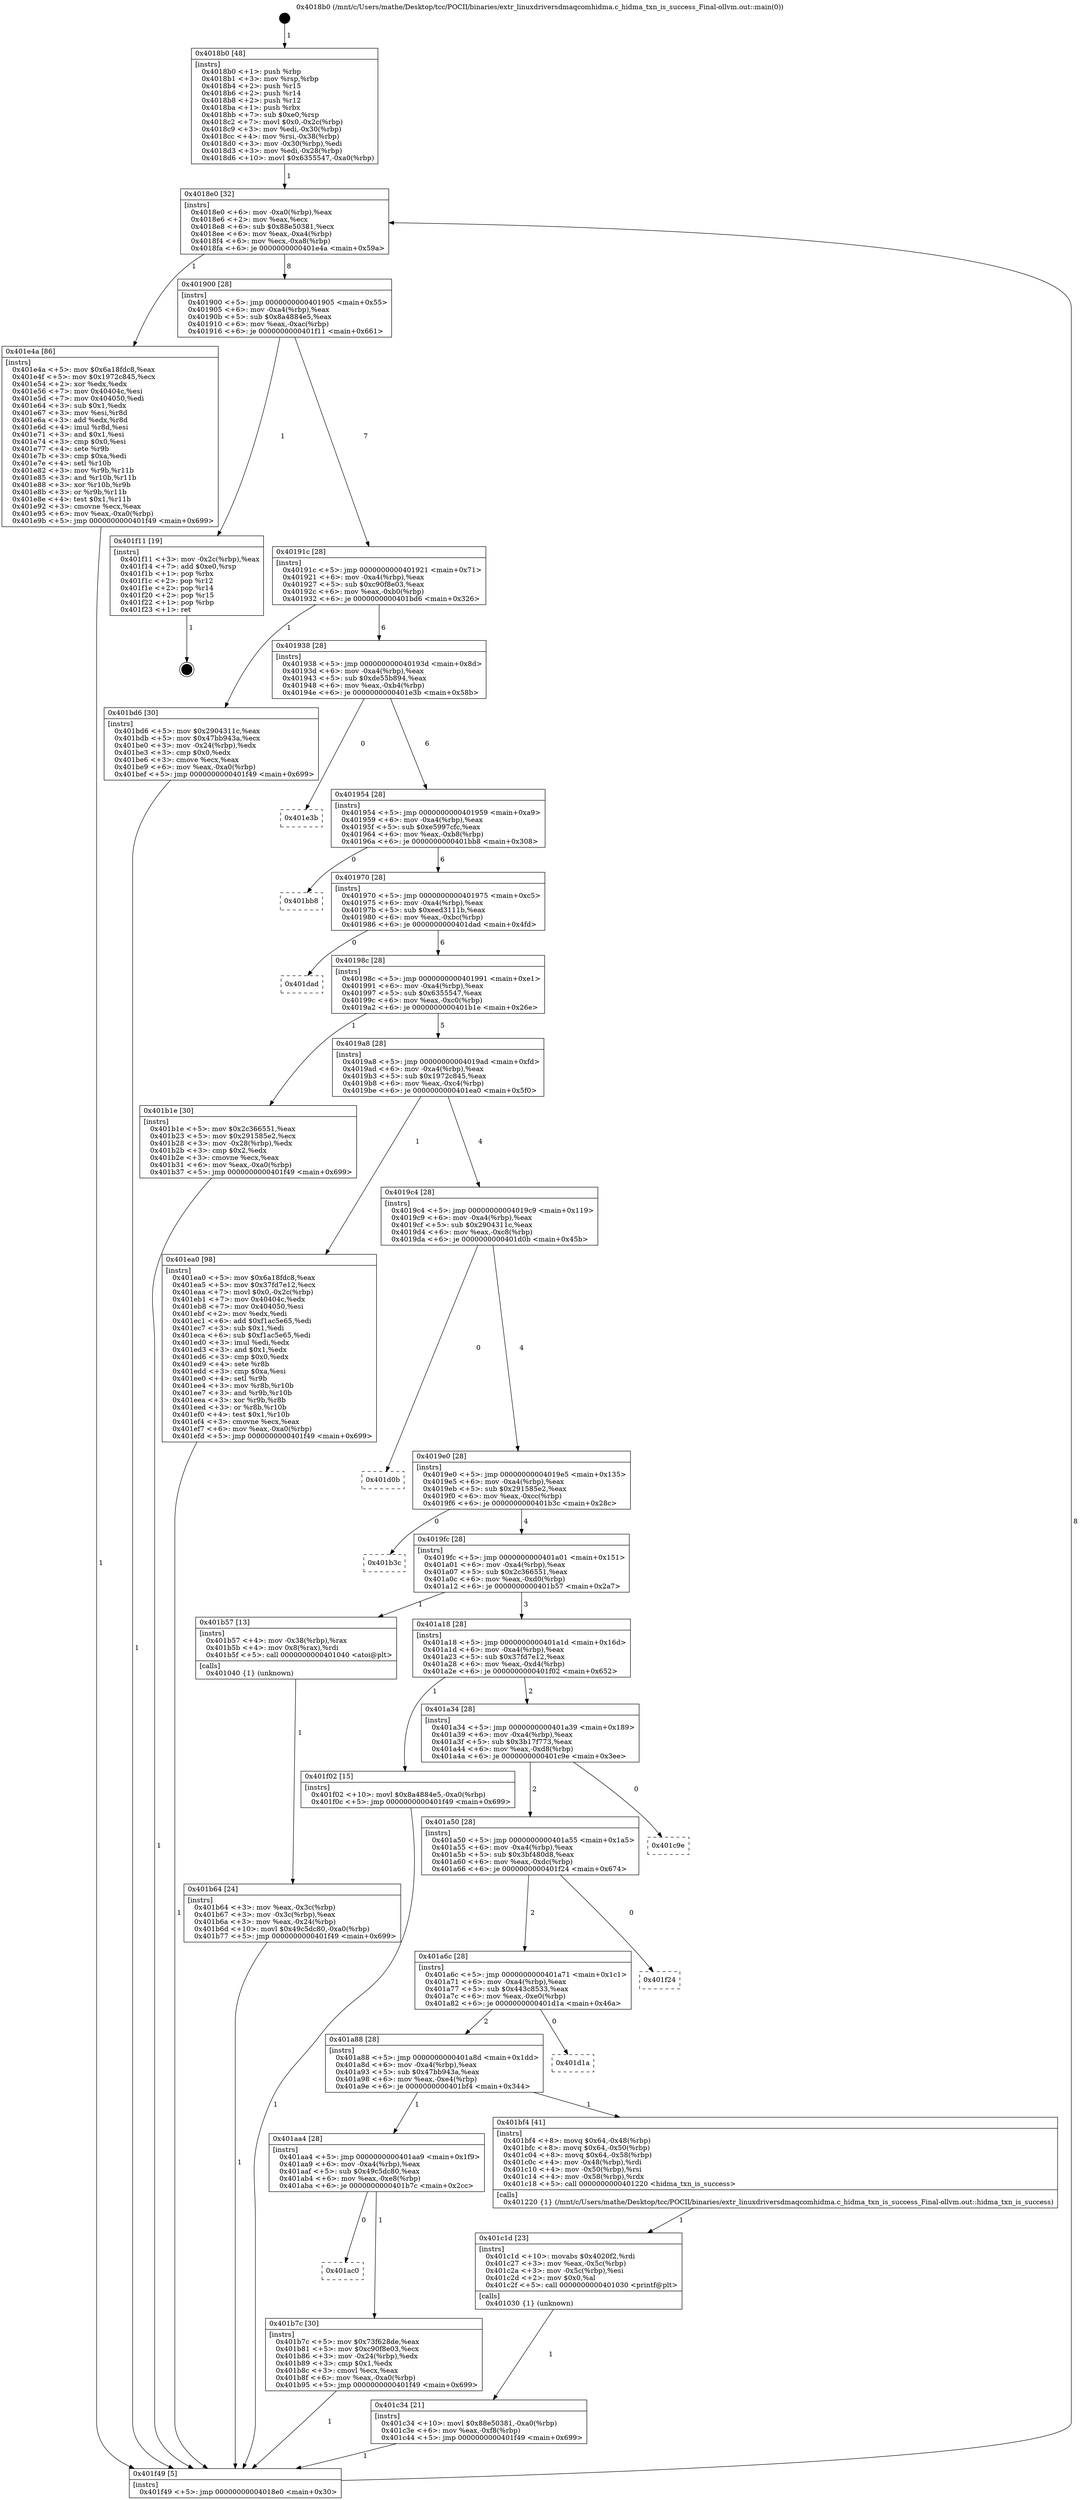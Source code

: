 digraph "0x4018b0" {
  label = "0x4018b0 (/mnt/c/Users/mathe/Desktop/tcc/POCII/binaries/extr_linuxdriversdmaqcomhidma.c_hidma_txn_is_success_Final-ollvm.out::main(0))"
  labelloc = "t"
  node[shape=record]

  Entry [label="",width=0.3,height=0.3,shape=circle,fillcolor=black,style=filled]
  "0x4018e0" [label="{
     0x4018e0 [32]\l
     | [instrs]\l
     &nbsp;&nbsp;0x4018e0 \<+6\>: mov -0xa0(%rbp),%eax\l
     &nbsp;&nbsp;0x4018e6 \<+2\>: mov %eax,%ecx\l
     &nbsp;&nbsp;0x4018e8 \<+6\>: sub $0x88e50381,%ecx\l
     &nbsp;&nbsp;0x4018ee \<+6\>: mov %eax,-0xa4(%rbp)\l
     &nbsp;&nbsp;0x4018f4 \<+6\>: mov %ecx,-0xa8(%rbp)\l
     &nbsp;&nbsp;0x4018fa \<+6\>: je 0000000000401e4a \<main+0x59a\>\l
  }"]
  "0x401e4a" [label="{
     0x401e4a [86]\l
     | [instrs]\l
     &nbsp;&nbsp;0x401e4a \<+5\>: mov $0x6a18fdc8,%eax\l
     &nbsp;&nbsp;0x401e4f \<+5\>: mov $0x1972c845,%ecx\l
     &nbsp;&nbsp;0x401e54 \<+2\>: xor %edx,%edx\l
     &nbsp;&nbsp;0x401e56 \<+7\>: mov 0x40404c,%esi\l
     &nbsp;&nbsp;0x401e5d \<+7\>: mov 0x404050,%edi\l
     &nbsp;&nbsp;0x401e64 \<+3\>: sub $0x1,%edx\l
     &nbsp;&nbsp;0x401e67 \<+3\>: mov %esi,%r8d\l
     &nbsp;&nbsp;0x401e6a \<+3\>: add %edx,%r8d\l
     &nbsp;&nbsp;0x401e6d \<+4\>: imul %r8d,%esi\l
     &nbsp;&nbsp;0x401e71 \<+3\>: and $0x1,%esi\l
     &nbsp;&nbsp;0x401e74 \<+3\>: cmp $0x0,%esi\l
     &nbsp;&nbsp;0x401e77 \<+4\>: sete %r9b\l
     &nbsp;&nbsp;0x401e7b \<+3\>: cmp $0xa,%edi\l
     &nbsp;&nbsp;0x401e7e \<+4\>: setl %r10b\l
     &nbsp;&nbsp;0x401e82 \<+3\>: mov %r9b,%r11b\l
     &nbsp;&nbsp;0x401e85 \<+3\>: and %r10b,%r11b\l
     &nbsp;&nbsp;0x401e88 \<+3\>: xor %r10b,%r9b\l
     &nbsp;&nbsp;0x401e8b \<+3\>: or %r9b,%r11b\l
     &nbsp;&nbsp;0x401e8e \<+4\>: test $0x1,%r11b\l
     &nbsp;&nbsp;0x401e92 \<+3\>: cmovne %ecx,%eax\l
     &nbsp;&nbsp;0x401e95 \<+6\>: mov %eax,-0xa0(%rbp)\l
     &nbsp;&nbsp;0x401e9b \<+5\>: jmp 0000000000401f49 \<main+0x699\>\l
  }"]
  "0x401900" [label="{
     0x401900 [28]\l
     | [instrs]\l
     &nbsp;&nbsp;0x401900 \<+5\>: jmp 0000000000401905 \<main+0x55\>\l
     &nbsp;&nbsp;0x401905 \<+6\>: mov -0xa4(%rbp),%eax\l
     &nbsp;&nbsp;0x40190b \<+5\>: sub $0x8a4884e5,%eax\l
     &nbsp;&nbsp;0x401910 \<+6\>: mov %eax,-0xac(%rbp)\l
     &nbsp;&nbsp;0x401916 \<+6\>: je 0000000000401f11 \<main+0x661\>\l
  }"]
  Exit [label="",width=0.3,height=0.3,shape=circle,fillcolor=black,style=filled,peripheries=2]
  "0x401f11" [label="{
     0x401f11 [19]\l
     | [instrs]\l
     &nbsp;&nbsp;0x401f11 \<+3\>: mov -0x2c(%rbp),%eax\l
     &nbsp;&nbsp;0x401f14 \<+7\>: add $0xe0,%rsp\l
     &nbsp;&nbsp;0x401f1b \<+1\>: pop %rbx\l
     &nbsp;&nbsp;0x401f1c \<+2\>: pop %r12\l
     &nbsp;&nbsp;0x401f1e \<+2\>: pop %r14\l
     &nbsp;&nbsp;0x401f20 \<+2\>: pop %r15\l
     &nbsp;&nbsp;0x401f22 \<+1\>: pop %rbp\l
     &nbsp;&nbsp;0x401f23 \<+1\>: ret\l
  }"]
  "0x40191c" [label="{
     0x40191c [28]\l
     | [instrs]\l
     &nbsp;&nbsp;0x40191c \<+5\>: jmp 0000000000401921 \<main+0x71\>\l
     &nbsp;&nbsp;0x401921 \<+6\>: mov -0xa4(%rbp),%eax\l
     &nbsp;&nbsp;0x401927 \<+5\>: sub $0xc90f8e03,%eax\l
     &nbsp;&nbsp;0x40192c \<+6\>: mov %eax,-0xb0(%rbp)\l
     &nbsp;&nbsp;0x401932 \<+6\>: je 0000000000401bd6 \<main+0x326\>\l
  }"]
  "0x401c34" [label="{
     0x401c34 [21]\l
     | [instrs]\l
     &nbsp;&nbsp;0x401c34 \<+10\>: movl $0x88e50381,-0xa0(%rbp)\l
     &nbsp;&nbsp;0x401c3e \<+6\>: mov %eax,-0xf8(%rbp)\l
     &nbsp;&nbsp;0x401c44 \<+5\>: jmp 0000000000401f49 \<main+0x699\>\l
  }"]
  "0x401bd6" [label="{
     0x401bd6 [30]\l
     | [instrs]\l
     &nbsp;&nbsp;0x401bd6 \<+5\>: mov $0x2904311c,%eax\l
     &nbsp;&nbsp;0x401bdb \<+5\>: mov $0x47bb943a,%ecx\l
     &nbsp;&nbsp;0x401be0 \<+3\>: mov -0x24(%rbp),%edx\l
     &nbsp;&nbsp;0x401be3 \<+3\>: cmp $0x0,%edx\l
     &nbsp;&nbsp;0x401be6 \<+3\>: cmove %ecx,%eax\l
     &nbsp;&nbsp;0x401be9 \<+6\>: mov %eax,-0xa0(%rbp)\l
     &nbsp;&nbsp;0x401bef \<+5\>: jmp 0000000000401f49 \<main+0x699\>\l
  }"]
  "0x401938" [label="{
     0x401938 [28]\l
     | [instrs]\l
     &nbsp;&nbsp;0x401938 \<+5\>: jmp 000000000040193d \<main+0x8d\>\l
     &nbsp;&nbsp;0x40193d \<+6\>: mov -0xa4(%rbp),%eax\l
     &nbsp;&nbsp;0x401943 \<+5\>: sub $0xde55b894,%eax\l
     &nbsp;&nbsp;0x401948 \<+6\>: mov %eax,-0xb4(%rbp)\l
     &nbsp;&nbsp;0x40194e \<+6\>: je 0000000000401e3b \<main+0x58b\>\l
  }"]
  "0x401c1d" [label="{
     0x401c1d [23]\l
     | [instrs]\l
     &nbsp;&nbsp;0x401c1d \<+10\>: movabs $0x4020f2,%rdi\l
     &nbsp;&nbsp;0x401c27 \<+3\>: mov %eax,-0x5c(%rbp)\l
     &nbsp;&nbsp;0x401c2a \<+3\>: mov -0x5c(%rbp),%esi\l
     &nbsp;&nbsp;0x401c2d \<+2\>: mov $0x0,%al\l
     &nbsp;&nbsp;0x401c2f \<+5\>: call 0000000000401030 \<printf@plt\>\l
     | [calls]\l
     &nbsp;&nbsp;0x401030 \{1\} (unknown)\l
  }"]
  "0x401e3b" [label="{
     0x401e3b\l
  }", style=dashed]
  "0x401954" [label="{
     0x401954 [28]\l
     | [instrs]\l
     &nbsp;&nbsp;0x401954 \<+5\>: jmp 0000000000401959 \<main+0xa9\>\l
     &nbsp;&nbsp;0x401959 \<+6\>: mov -0xa4(%rbp),%eax\l
     &nbsp;&nbsp;0x40195f \<+5\>: sub $0xe5997cfc,%eax\l
     &nbsp;&nbsp;0x401964 \<+6\>: mov %eax,-0xb8(%rbp)\l
     &nbsp;&nbsp;0x40196a \<+6\>: je 0000000000401bb8 \<main+0x308\>\l
  }"]
  "0x401ac0" [label="{
     0x401ac0\l
  }", style=dashed]
  "0x401bb8" [label="{
     0x401bb8\l
  }", style=dashed]
  "0x401970" [label="{
     0x401970 [28]\l
     | [instrs]\l
     &nbsp;&nbsp;0x401970 \<+5\>: jmp 0000000000401975 \<main+0xc5\>\l
     &nbsp;&nbsp;0x401975 \<+6\>: mov -0xa4(%rbp),%eax\l
     &nbsp;&nbsp;0x40197b \<+5\>: sub $0xeed3111b,%eax\l
     &nbsp;&nbsp;0x401980 \<+6\>: mov %eax,-0xbc(%rbp)\l
     &nbsp;&nbsp;0x401986 \<+6\>: je 0000000000401dad \<main+0x4fd\>\l
  }"]
  "0x401b7c" [label="{
     0x401b7c [30]\l
     | [instrs]\l
     &nbsp;&nbsp;0x401b7c \<+5\>: mov $0x73f628de,%eax\l
     &nbsp;&nbsp;0x401b81 \<+5\>: mov $0xc90f8e03,%ecx\l
     &nbsp;&nbsp;0x401b86 \<+3\>: mov -0x24(%rbp),%edx\l
     &nbsp;&nbsp;0x401b89 \<+3\>: cmp $0x1,%edx\l
     &nbsp;&nbsp;0x401b8c \<+3\>: cmovl %ecx,%eax\l
     &nbsp;&nbsp;0x401b8f \<+6\>: mov %eax,-0xa0(%rbp)\l
     &nbsp;&nbsp;0x401b95 \<+5\>: jmp 0000000000401f49 \<main+0x699\>\l
  }"]
  "0x401dad" [label="{
     0x401dad\l
  }", style=dashed]
  "0x40198c" [label="{
     0x40198c [28]\l
     | [instrs]\l
     &nbsp;&nbsp;0x40198c \<+5\>: jmp 0000000000401991 \<main+0xe1\>\l
     &nbsp;&nbsp;0x401991 \<+6\>: mov -0xa4(%rbp),%eax\l
     &nbsp;&nbsp;0x401997 \<+5\>: sub $0x6355547,%eax\l
     &nbsp;&nbsp;0x40199c \<+6\>: mov %eax,-0xc0(%rbp)\l
     &nbsp;&nbsp;0x4019a2 \<+6\>: je 0000000000401b1e \<main+0x26e\>\l
  }"]
  "0x401aa4" [label="{
     0x401aa4 [28]\l
     | [instrs]\l
     &nbsp;&nbsp;0x401aa4 \<+5\>: jmp 0000000000401aa9 \<main+0x1f9\>\l
     &nbsp;&nbsp;0x401aa9 \<+6\>: mov -0xa4(%rbp),%eax\l
     &nbsp;&nbsp;0x401aaf \<+5\>: sub $0x49c5dc80,%eax\l
     &nbsp;&nbsp;0x401ab4 \<+6\>: mov %eax,-0xe8(%rbp)\l
     &nbsp;&nbsp;0x401aba \<+6\>: je 0000000000401b7c \<main+0x2cc\>\l
  }"]
  "0x401b1e" [label="{
     0x401b1e [30]\l
     | [instrs]\l
     &nbsp;&nbsp;0x401b1e \<+5\>: mov $0x2c366551,%eax\l
     &nbsp;&nbsp;0x401b23 \<+5\>: mov $0x291585e2,%ecx\l
     &nbsp;&nbsp;0x401b28 \<+3\>: mov -0x28(%rbp),%edx\l
     &nbsp;&nbsp;0x401b2b \<+3\>: cmp $0x2,%edx\l
     &nbsp;&nbsp;0x401b2e \<+3\>: cmovne %ecx,%eax\l
     &nbsp;&nbsp;0x401b31 \<+6\>: mov %eax,-0xa0(%rbp)\l
     &nbsp;&nbsp;0x401b37 \<+5\>: jmp 0000000000401f49 \<main+0x699\>\l
  }"]
  "0x4019a8" [label="{
     0x4019a8 [28]\l
     | [instrs]\l
     &nbsp;&nbsp;0x4019a8 \<+5\>: jmp 00000000004019ad \<main+0xfd\>\l
     &nbsp;&nbsp;0x4019ad \<+6\>: mov -0xa4(%rbp),%eax\l
     &nbsp;&nbsp;0x4019b3 \<+5\>: sub $0x1972c845,%eax\l
     &nbsp;&nbsp;0x4019b8 \<+6\>: mov %eax,-0xc4(%rbp)\l
     &nbsp;&nbsp;0x4019be \<+6\>: je 0000000000401ea0 \<main+0x5f0\>\l
  }"]
  "0x401f49" [label="{
     0x401f49 [5]\l
     | [instrs]\l
     &nbsp;&nbsp;0x401f49 \<+5\>: jmp 00000000004018e0 \<main+0x30\>\l
  }"]
  "0x4018b0" [label="{
     0x4018b0 [48]\l
     | [instrs]\l
     &nbsp;&nbsp;0x4018b0 \<+1\>: push %rbp\l
     &nbsp;&nbsp;0x4018b1 \<+3\>: mov %rsp,%rbp\l
     &nbsp;&nbsp;0x4018b4 \<+2\>: push %r15\l
     &nbsp;&nbsp;0x4018b6 \<+2\>: push %r14\l
     &nbsp;&nbsp;0x4018b8 \<+2\>: push %r12\l
     &nbsp;&nbsp;0x4018ba \<+1\>: push %rbx\l
     &nbsp;&nbsp;0x4018bb \<+7\>: sub $0xe0,%rsp\l
     &nbsp;&nbsp;0x4018c2 \<+7\>: movl $0x0,-0x2c(%rbp)\l
     &nbsp;&nbsp;0x4018c9 \<+3\>: mov %edi,-0x30(%rbp)\l
     &nbsp;&nbsp;0x4018cc \<+4\>: mov %rsi,-0x38(%rbp)\l
     &nbsp;&nbsp;0x4018d0 \<+3\>: mov -0x30(%rbp),%edi\l
     &nbsp;&nbsp;0x4018d3 \<+3\>: mov %edi,-0x28(%rbp)\l
     &nbsp;&nbsp;0x4018d6 \<+10\>: movl $0x6355547,-0xa0(%rbp)\l
  }"]
  "0x401bf4" [label="{
     0x401bf4 [41]\l
     | [instrs]\l
     &nbsp;&nbsp;0x401bf4 \<+8\>: movq $0x64,-0x48(%rbp)\l
     &nbsp;&nbsp;0x401bfc \<+8\>: movq $0x64,-0x50(%rbp)\l
     &nbsp;&nbsp;0x401c04 \<+8\>: movq $0x64,-0x58(%rbp)\l
     &nbsp;&nbsp;0x401c0c \<+4\>: mov -0x48(%rbp),%rdi\l
     &nbsp;&nbsp;0x401c10 \<+4\>: mov -0x50(%rbp),%rsi\l
     &nbsp;&nbsp;0x401c14 \<+4\>: mov -0x58(%rbp),%rdx\l
     &nbsp;&nbsp;0x401c18 \<+5\>: call 0000000000401220 \<hidma_txn_is_success\>\l
     | [calls]\l
     &nbsp;&nbsp;0x401220 \{1\} (/mnt/c/Users/mathe/Desktop/tcc/POCII/binaries/extr_linuxdriversdmaqcomhidma.c_hidma_txn_is_success_Final-ollvm.out::hidma_txn_is_success)\l
  }"]
  "0x401ea0" [label="{
     0x401ea0 [98]\l
     | [instrs]\l
     &nbsp;&nbsp;0x401ea0 \<+5\>: mov $0x6a18fdc8,%eax\l
     &nbsp;&nbsp;0x401ea5 \<+5\>: mov $0x37fd7e12,%ecx\l
     &nbsp;&nbsp;0x401eaa \<+7\>: movl $0x0,-0x2c(%rbp)\l
     &nbsp;&nbsp;0x401eb1 \<+7\>: mov 0x40404c,%edx\l
     &nbsp;&nbsp;0x401eb8 \<+7\>: mov 0x404050,%esi\l
     &nbsp;&nbsp;0x401ebf \<+2\>: mov %edx,%edi\l
     &nbsp;&nbsp;0x401ec1 \<+6\>: add $0xf1ac5e65,%edi\l
     &nbsp;&nbsp;0x401ec7 \<+3\>: sub $0x1,%edi\l
     &nbsp;&nbsp;0x401eca \<+6\>: sub $0xf1ac5e65,%edi\l
     &nbsp;&nbsp;0x401ed0 \<+3\>: imul %edi,%edx\l
     &nbsp;&nbsp;0x401ed3 \<+3\>: and $0x1,%edx\l
     &nbsp;&nbsp;0x401ed6 \<+3\>: cmp $0x0,%edx\l
     &nbsp;&nbsp;0x401ed9 \<+4\>: sete %r8b\l
     &nbsp;&nbsp;0x401edd \<+3\>: cmp $0xa,%esi\l
     &nbsp;&nbsp;0x401ee0 \<+4\>: setl %r9b\l
     &nbsp;&nbsp;0x401ee4 \<+3\>: mov %r8b,%r10b\l
     &nbsp;&nbsp;0x401ee7 \<+3\>: and %r9b,%r10b\l
     &nbsp;&nbsp;0x401eea \<+3\>: xor %r9b,%r8b\l
     &nbsp;&nbsp;0x401eed \<+3\>: or %r8b,%r10b\l
     &nbsp;&nbsp;0x401ef0 \<+4\>: test $0x1,%r10b\l
     &nbsp;&nbsp;0x401ef4 \<+3\>: cmovne %ecx,%eax\l
     &nbsp;&nbsp;0x401ef7 \<+6\>: mov %eax,-0xa0(%rbp)\l
     &nbsp;&nbsp;0x401efd \<+5\>: jmp 0000000000401f49 \<main+0x699\>\l
  }"]
  "0x4019c4" [label="{
     0x4019c4 [28]\l
     | [instrs]\l
     &nbsp;&nbsp;0x4019c4 \<+5\>: jmp 00000000004019c9 \<main+0x119\>\l
     &nbsp;&nbsp;0x4019c9 \<+6\>: mov -0xa4(%rbp),%eax\l
     &nbsp;&nbsp;0x4019cf \<+5\>: sub $0x2904311c,%eax\l
     &nbsp;&nbsp;0x4019d4 \<+6\>: mov %eax,-0xc8(%rbp)\l
     &nbsp;&nbsp;0x4019da \<+6\>: je 0000000000401d0b \<main+0x45b\>\l
  }"]
  "0x401a88" [label="{
     0x401a88 [28]\l
     | [instrs]\l
     &nbsp;&nbsp;0x401a88 \<+5\>: jmp 0000000000401a8d \<main+0x1dd\>\l
     &nbsp;&nbsp;0x401a8d \<+6\>: mov -0xa4(%rbp),%eax\l
     &nbsp;&nbsp;0x401a93 \<+5\>: sub $0x47bb943a,%eax\l
     &nbsp;&nbsp;0x401a98 \<+6\>: mov %eax,-0xe4(%rbp)\l
     &nbsp;&nbsp;0x401a9e \<+6\>: je 0000000000401bf4 \<main+0x344\>\l
  }"]
  "0x401d0b" [label="{
     0x401d0b\l
  }", style=dashed]
  "0x4019e0" [label="{
     0x4019e0 [28]\l
     | [instrs]\l
     &nbsp;&nbsp;0x4019e0 \<+5\>: jmp 00000000004019e5 \<main+0x135\>\l
     &nbsp;&nbsp;0x4019e5 \<+6\>: mov -0xa4(%rbp),%eax\l
     &nbsp;&nbsp;0x4019eb \<+5\>: sub $0x291585e2,%eax\l
     &nbsp;&nbsp;0x4019f0 \<+6\>: mov %eax,-0xcc(%rbp)\l
     &nbsp;&nbsp;0x4019f6 \<+6\>: je 0000000000401b3c \<main+0x28c\>\l
  }"]
  "0x401d1a" [label="{
     0x401d1a\l
  }", style=dashed]
  "0x401b3c" [label="{
     0x401b3c\l
  }", style=dashed]
  "0x4019fc" [label="{
     0x4019fc [28]\l
     | [instrs]\l
     &nbsp;&nbsp;0x4019fc \<+5\>: jmp 0000000000401a01 \<main+0x151\>\l
     &nbsp;&nbsp;0x401a01 \<+6\>: mov -0xa4(%rbp),%eax\l
     &nbsp;&nbsp;0x401a07 \<+5\>: sub $0x2c366551,%eax\l
     &nbsp;&nbsp;0x401a0c \<+6\>: mov %eax,-0xd0(%rbp)\l
     &nbsp;&nbsp;0x401a12 \<+6\>: je 0000000000401b57 \<main+0x2a7\>\l
  }"]
  "0x401a6c" [label="{
     0x401a6c [28]\l
     | [instrs]\l
     &nbsp;&nbsp;0x401a6c \<+5\>: jmp 0000000000401a71 \<main+0x1c1\>\l
     &nbsp;&nbsp;0x401a71 \<+6\>: mov -0xa4(%rbp),%eax\l
     &nbsp;&nbsp;0x401a77 \<+5\>: sub $0x443c8533,%eax\l
     &nbsp;&nbsp;0x401a7c \<+6\>: mov %eax,-0xe0(%rbp)\l
     &nbsp;&nbsp;0x401a82 \<+6\>: je 0000000000401d1a \<main+0x46a\>\l
  }"]
  "0x401b57" [label="{
     0x401b57 [13]\l
     | [instrs]\l
     &nbsp;&nbsp;0x401b57 \<+4\>: mov -0x38(%rbp),%rax\l
     &nbsp;&nbsp;0x401b5b \<+4\>: mov 0x8(%rax),%rdi\l
     &nbsp;&nbsp;0x401b5f \<+5\>: call 0000000000401040 \<atoi@plt\>\l
     | [calls]\l
     &nbsp;&nbsp;0x401040 \{1\} (unknown)\l
  }"]
  "0x401a18" [label="{
     0x401a18 [28]\l
     | [instrs]\l
     &nbsp;&nbsp;0x401a18 \<+5\>: jmp 0000000000401a1d \<main+0x16d\>\l
     &nbsp;&nbsp;0x401a1d \<+6\>: mov -0xa4(%rbp),%eax\l
     &nbsp;&nbsp;0x401a23 \<+5\>: sub $0x37fd7e12,%eax\l
     &nbsp;&nbsp;0x401a28 \<+6\>: mov %eax,-0xd4(%rbp)\l
     &nbsp;&nbsp;0x401a2e \<+6\>: je 0000000000401f02 \<main+0x652\>\l
  }"]
  "0x401b64" [label="{
     0x401b64 [24]\l
     | [instrs]\l
     &nbsp;&nbsp;0x401b64 \<+3\>: mov %eax,-0x3c(%rbp)\l
     &nbsp;&nbsp;0x401b67 \<+3\>: mov -0x3c(%rbp),%eax\l
     &nbsp;&nbsp;0x401b6a \<+3\>: mov %eax,-0x24(%rbp)\l
     &nbsp;&nbsp;0x401b6d \<+10\>: movl $0x49c5dc80,-0xa0(%rbp)\l
     &nbsp;&nbsp;0x401b77 \<+5\>: jmp 0000000000401f49 \<main+0x699\>\l
  }"]
  "0x401f24" [label="{
     0x401f24\l
  }", style=dashed]
  "0x401f02" [label="{
     0x401f02 [15]\l
     | [instrs]\l
     &nbsp;&nbsp;0x401f02 \<+10\>: movl $0x8a4884e5,-0xa0(%rbp)\l
     &nbsp;&nbsp;0x401f0c \<+5\>: jmp 0000000000401f49 \<main+0x699\>\l
  }"]
  "0x401a34" [label="{
     0x401a34 [28]\l
     | [instrs]\l
     &nbsp;&nbsp;0x401a34 \<+5\>: jmp 0000000000401a39 \<main+0x189\>\l
     &nbsp;&nbsp;0x401a39 \<+6\>: mov -0xa4(%rbp),%eax\l
     &nbsp;&nbsp;0x401a3f \<+5\>: sub $0x3b17f773,%eax\l
     &nbsp;&nbsp;0x401a44 \<+6\>: mov %eax,-0xd8(%rbp)\l
     &nbsp;&nbsp;0x401a4a \<+6\>: je 0000000000401c9e \<main+0x3ee\>\l
  }"]
  "0x401a50" [label="{
     0x401a50 [28]\l
     | [instrs]\l
     &nbsp;&nbsp;0x401a50 \<+5\>: jmp 0000000000401a55 \<main+0x1a5\>\l
     &nbsp;&nbsp;0x401a55 \<+6\>: mov -0xa4(%rbp),%eax\l
     &nbsp;&nbsp;0x401a5b \<+5\>: sub $0x3bf480d8,%eax\l
     &nbsp;&nbsp;0x401a60 \<+6\>: mov %eax,-0xdc(%rbp)\l
     &nbsp;&nbsp;0x401a66 \<+6\>: je 0000000000401f24 \<main+0x674\>\l
  }"]
  "0x401c9e" [label="{
     0x401c9e\l
  }", style=dashed]
  Entry -> "0x4018b0" [label=" 1"]
  "0x4018e0" -> "0x401e4a" [label=" 1"]
  "0x4018e0" -> "0x401900" [label=" 8"]
  "0x401f11" -> Exit [label=" 1"]
  "0x401900" -> "0x401f11" [label=" 1"]
  "0x401900" -> "0x40191c" [label=" 7"]
  "0x401f02" -> "0x401f49" [label=" 1"]
  "0x40191c" -> "0x401bd6" [label=" 1"]
  "0x40191c" -> "0x401938" [label=" 6"]
  "0x401ea0" -> "0x401f49" [label=" 1"]
  "0x401938" -> "0x401e3b" [label=" 0"]
  "0x401938" -> "0x401954" [label=" 6"]
  "0x401e4a" -> "0x401f49" [label=" 1"]
  "0x401954" -> "0x401bb8" [label=" 0"]
  "0x401954" -> "0x401970" [label=" 6"]
  "0x401c34" -> "0x401f49" [label=" 1"]
  "0x401970" -> "0x401dad" [label=" 0"]
  "0x401970" -> "0x40198c" [label=" 6"]
  "0x401c1d" -> "0x401c34" [label=" 1"]
  "0x40198c" -> "0x401b1e" [label=" 1"]
  "0x40198c" -> "0x4019a8" [label=" 5"]
  "0x401b1e" -> "0x401f49" [label=" 1"]
  "0x4018b0" -> "0x4018e0" [label=" 1"]
  "0x401f49" -> "0x4018e0" [label=" 8"]
  "0x401bd6" -> "0x401f49" [label=" 1"]
  "0x4019a8" -> "0x401ea0" [label=" 1"]
  "0x4019a8" -> "0x4019c4" [label=" 4"]
  "0x401b7c" -> "0x401f49" [label=" 1"]
  "0x4019c4" -> "0x401d0b" [label=" 0"]
  "0x4019c4" -> "0x4019e0" [label=" 4"]
  "0x401aa4" -> "0x401b7c" [label=" 1"]
  "0x4019e0" -> "0x401b3c" [label=" 0"]
  "0x4019e0" -> "0x4019fc" [label=" 4"]
  "0x401bf4" -> "0x401c1d" [label=" 1"]
  "0x4019fc" -> "0x401b57" [label=" 1"]
  "0x4019fc" -> "0x401a18" [label=" 3"]
  "0x401b57" -> "0x401b64" [label=" 1"]
  "0x401b64" -> "0x401f49" [label=" 1"]
  "0x401a88" -> "0x401bf4" [label=" 1"]
  "0x401a18" -> "0x401f02" [label=" 1"]
  "0x401a18" -> "0x401a34" [label=" 2"]
  "0x401aa4" -> "0x401ac0" [label=" 0"]
  "0x401a34" -> "0x401c9e" [label=" 0"]
  "0x401a34" -> "0x401a50" [label=" 2"]
  "0x401a6c" -> "0x401a88" [label=" 2"]
  "0x401a50" -> "0x401f24" [label=" 0"]
  "0x401a50" -> "0x401a6c" [label=" 2"]
  "0x401a88" -> "0x401aa4" [label=" 1"]
  "0x401a6c" -> "0x401d1a" [label=" 0"]
}
